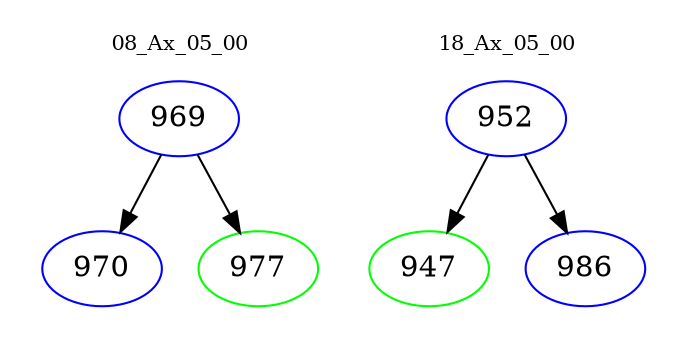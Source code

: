 digraph{
subgraph cluster_0 {
color = white
label = "08_Ax_05_00";
fontsize=10;
T0_969 [label="969", color="blue"]
T0_969 -> T0_970 [color="black"]
T0_970 [label="970", color="blue"]
T0_969 -> T0_977 [color="black"]
T0_977 [label="977", color="green"]
}
subgraph cluster_1 {
color = white
label = "18_Ax_05_00";
fontsize=10;
T1_952 [label="952", color="blue"]
T1_952 -> T1_947 [color="black"]
T1_947 [label="947", color="green"]
T1_952 -> T1_986 [color="black"]
T1_986 [label="986", color="blue"]
}
}
